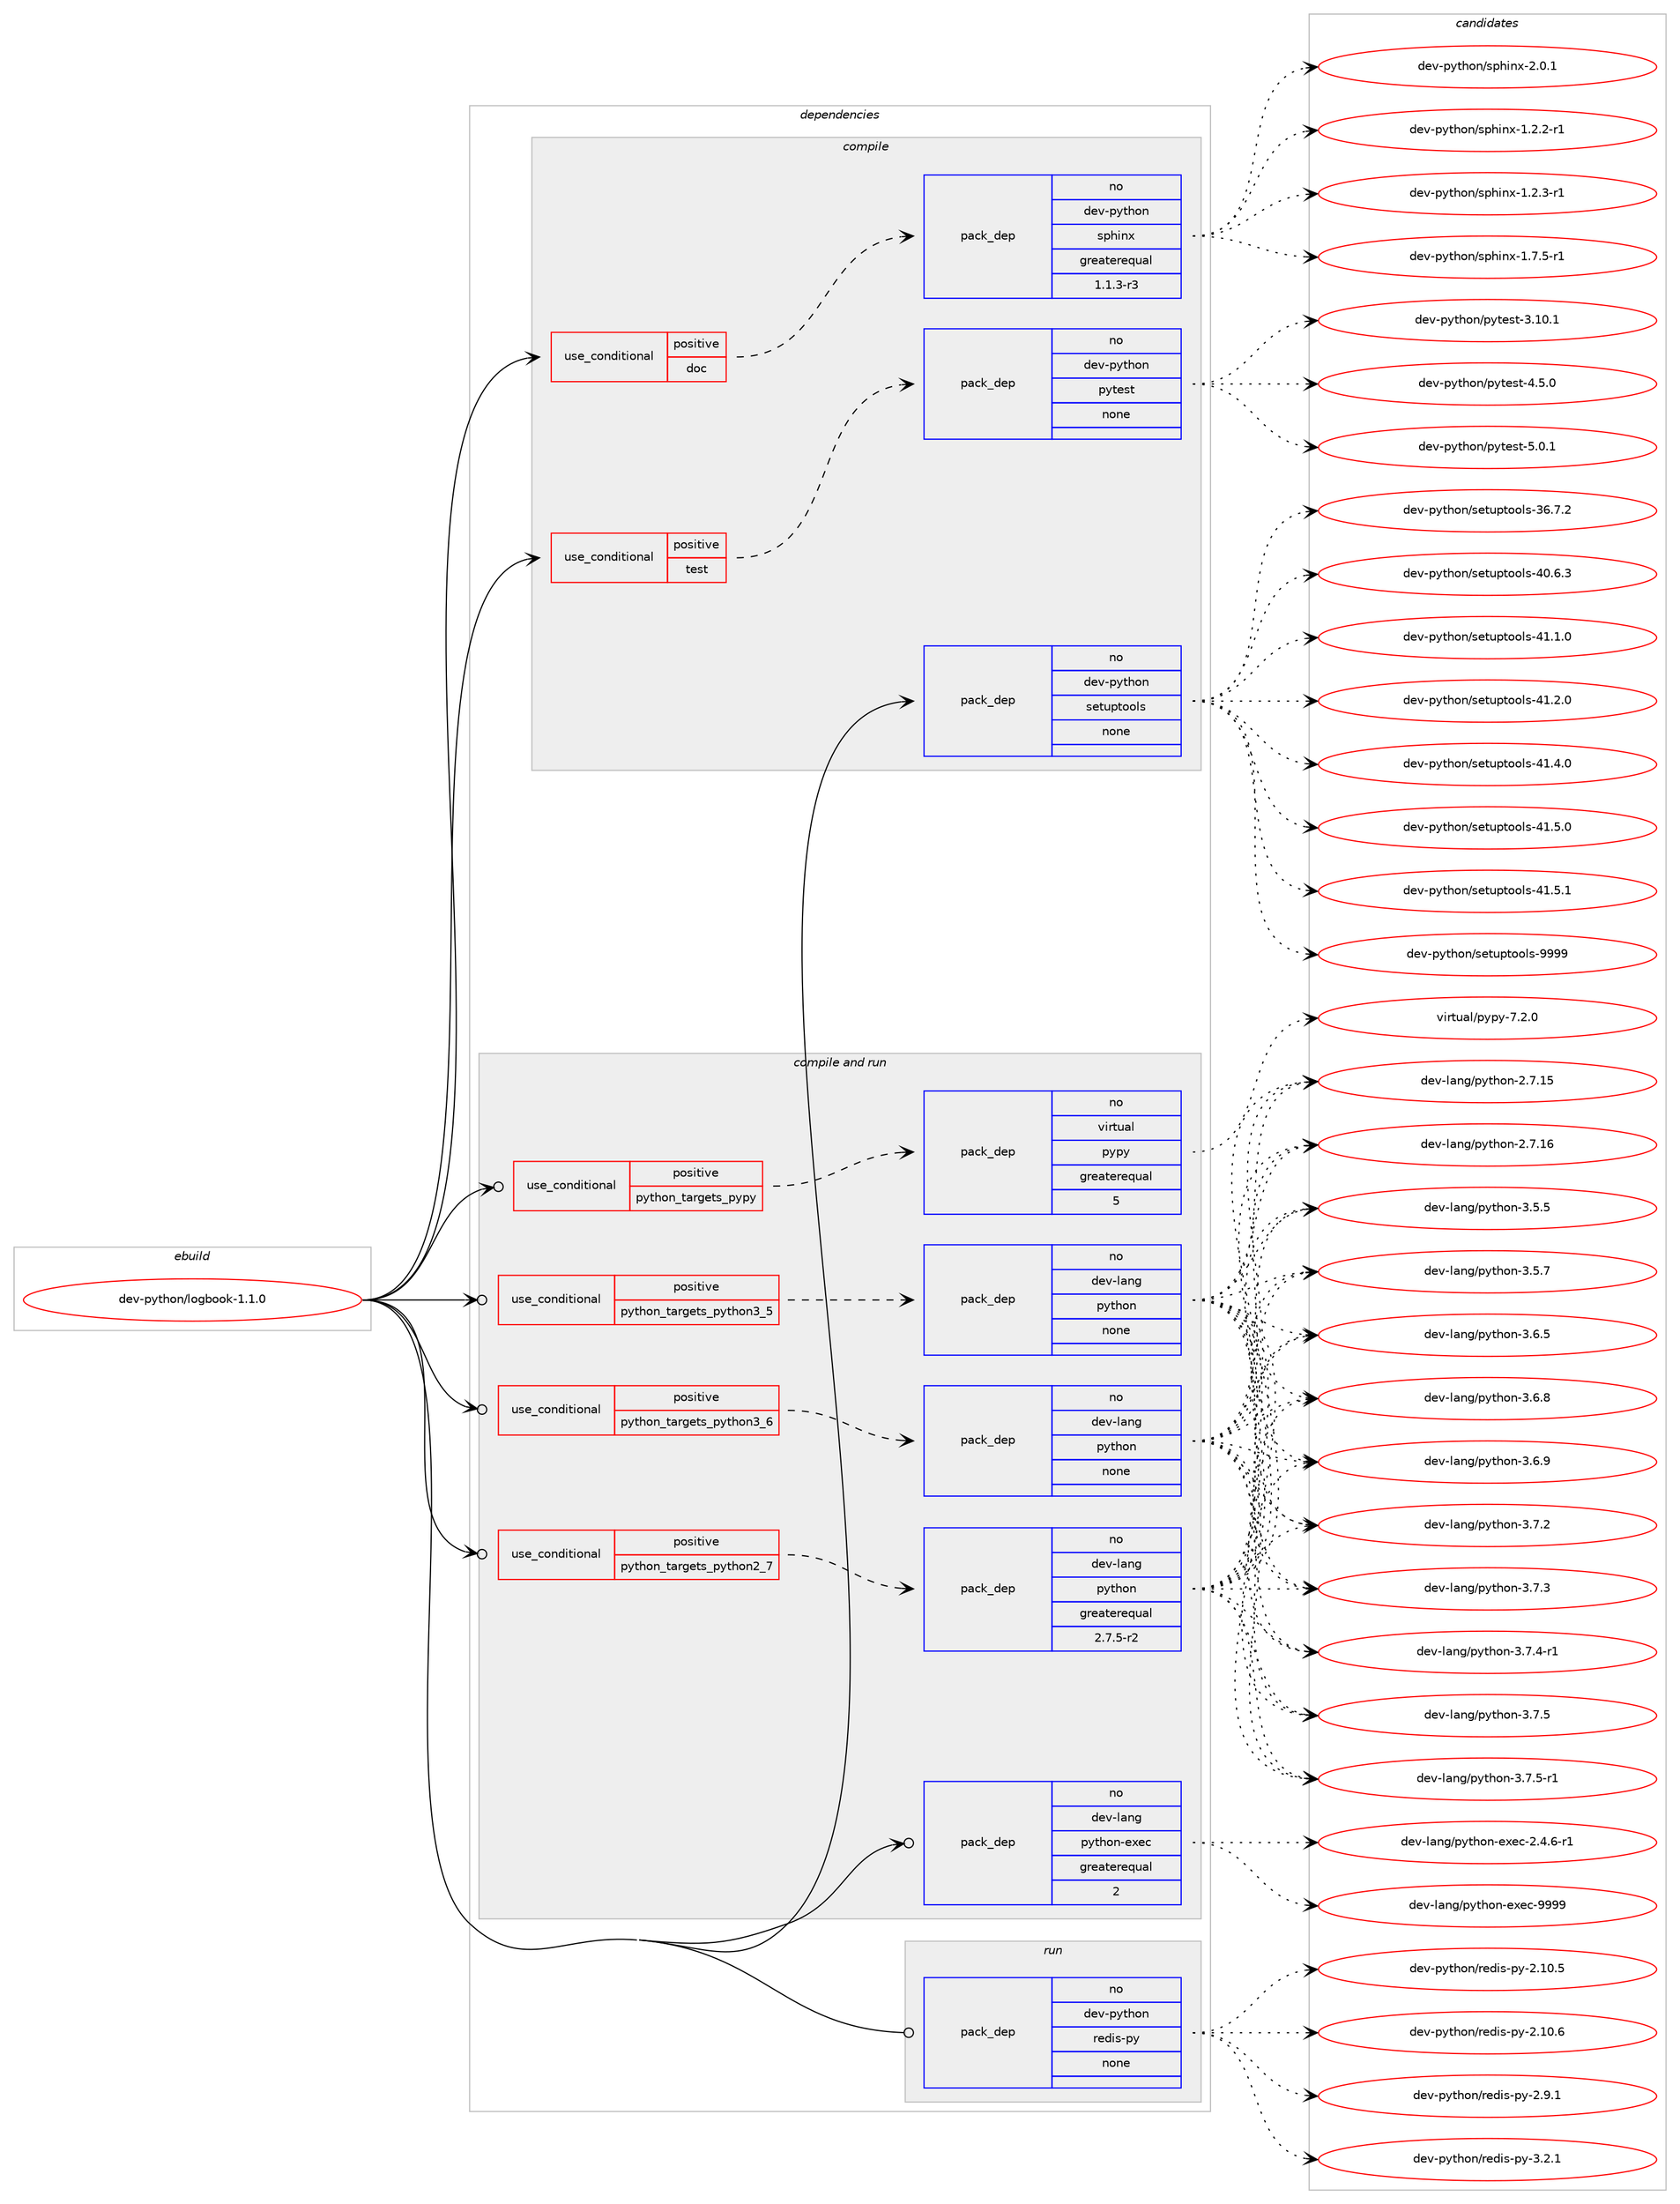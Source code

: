 digraph prolog {

# *************
# Graph options
# *************

newrank=true;
concentrate=true;
compound=true;
graph [rankdir=LR,fontname=Helvetica,fontsize=10,ranksep=1.5];#, ranksep=2.5, nodesep=0.2];
edge  [arrowhead=vee];
node  [fontname=Helvetica,fontsize=10];

# **********
# The ebuild
# **********

subgraph cluster_leftcol {
color=gray;
rank=same;
label=<<i>ebuild</i>>;
id [label="dev-python/logbook-1.1.0", color=red, width=4, href="../dev-python/logbook-1.1.0.svg"];
}

# ****************
# The dependencies
# ****************

subgraph cluster_midcol {
color=gray;
label=<<i>dependencies</i>>;
subgraph cluster_compile {
fillcolor="#eeeeee";
style=filled;
label=<<i>compile</i>>;
subgraph cond142134 {
dependency613444 [label=<<TABLE BORDER="0" CELLBORDER="1" CELLSPACING="0" CELLPADDING="4"><TR><TD ROWSPAN="3" CELLPADDING="10">use_conditional</TD></TR><TR><TD>positive</TD></TR><TR><TD>doc</TD></TR></TABLE>>, shape=none, color=red];
subgraph pack459506 {
dependency613445 [label=<<TABLE BORDER="0" CELLBORDER="1" CELLSPACING="0" CELLPADDING="4" WIDTH="220"><TR><TD ROWSPAN="6" CELLPADDING="30">pack_dep</TD></TR><TR><TD WIDTH="110">no</TD></TR><TR><TD>dev-python</TD></TR><TR><TD>sphinx</TD></TR><TR><TD>greaterequal</TD></TR><TR><TD>1.1.3-r3</TD></TR></TABLE>>, shape=none, color=blue];
}
dependency613444:e -> dependency613445:w [weight=20,style="dashed",arrowhead="vee"];
}
id:e -> dependency613444:w [weight=20,style="solid",arrowhead="vee"];
subgraph cond142135 {
dependency613446 [label=<<TABLE BORDER="0" CELLBORDER="1" CELLSPACING="0" CELLPADDING="4"><TR><TD ROWSPAN="3" CELLPADDING="10">use_conditional</TD></TR><TR><TD>positive</TD></TR><TR><TD>test</TD></TR></TABLE>>, shape=none, color=red];
subgraph pack459507 {
dependency613447 [label=<<TABLE BORDER="0" CELLBORDER="1" CELLSPACING="0" CELLPADDING="4" WIDTH="220"><TR><TD ROWSPAN="6" CELLPADDING="30">pack_dep</TD></TR><TR><TD WIDTH="110">no</TD></TR><TR><TD>dev-python</TD></TR><TR><TD>pytest</TD></TR><TR><TD>none</TD></TR><TR><TD></TD></TR></TABLE>>, shape=none, color=blue];
}
dependency613446:e -> dependency613447:w [weight=20,style="dashed",arrowhead="vee"];
}
id:e -> dependency613446:w [weight=20,style="solid",arrowhead="vee"];
subgraph pack459508 {
dependency613448 [label=<<TABLE BORDER="0" CELLBORDER="1" CELLSPACING="0" CELLPADDING="4" WIDTH="220"><TR><TD ROWSPAN="6" CELLPADDING="30">pack_dep</TD></TR><TR><TD WIDTH="110">no</TD></TR><TR><TD>dev-python</TD></TR><TR><TD>setuptools</TD></TR><TR><TD>none</TD></TR><TR><TD></TD></TR></TABLE>>, shape=none, color=blue];
}
id:e -> dependency613448:w [weight=20,style="solid",arrowhead="vee"];
}
subgraph cluster_compileandrun {
fillcolor="#eeeeee";
style=filled;
label=<<i>compile and run</i>>;
subgraph cond142136 {
dependency613449 [label=<<TABLE BORDER="0" CELLBORDER="1" CELLSPACING="0" CELLPADDING="4"><TR><TD ROWSPAN="3" CELLPADDING="10">use_conditional</TD></TR><TR><TD>positive</TD></TR><TR><TD>python_targets_pypy</TD></TR></TABLE>>, shape=none, color=red];
subgraph pack459509 {
dependency613450 [label=<<TABLE BORDER="0" CELLBORDER="1" CELLSPACING="0" CELLPADDING="4" WIDTH="220"><TR><TD ROWSPAN="6" CELLPADDING="30">pack_dep</TD></TR><TR><TD WIDTH="110">no</TD></TR><TR><TD>virtual</TD></TR><TR><TD>pypy</TD></TR><TR><TD>greaterequal</TD></TR><TR><TD>5</TD></TR></TABLE>>, shape=none, color=blue];
}
dependency613449:e -> dependency613450:w [weight=20,style="dashed",arrowhead="vee"];
}
id:e -> dependency613449:w [weight=20,style="solid",arrowhead="odotvee"];
subgraph cond142137 {
dependency613451 [label=<<TABLE BORDER="0" CELLBORDER="1" CELLSPACING="0" CELLPADDING="4"><TR><TD ROWSPAN="3" CELLPADDING="10">use_conditional</TD></TR><TR><TD>positive</TD></TR><TR><TD>python_targets_python2_7</TD></TR></TABLE>>, shape=none, color=red];
subgraph pack459510 {
dependency613452 [label=<<TABLE BORDER="0" CELLBORDER="1" CELLSPACING="0" CELLPADDING="4" WIDTH="220"><TR><TD ROWSPAN="6" CELLPADDING="30">pack_dep</TD></TR><TR><TD WIDTH="110">no</TD></TR><TR><TD>dev-lang</TD></TR><TR><TD>python</TD></TR><TR><TD>greaterequal</TD></TR><TR><TD>2.7.5-r2</TD></TR></TABLE>>, shape=none, color=blue];
}
dependency613451:e -> dependency613452:w [weight=20,style="dashed",arrowhead="vee"];
}
id:e -> dependency613451:w [weight=20,style="solid",arrowhead="odotvee"];
subgraph cond142138 {
dependency613453 [label=<<TABLE BORDER="0" CELLBORDER="1" CELLSPACING="0" CELLPADDING="4"><TR><TD ROWSPAN="3" CELLPADDING="10">use_conditional</TD></TR><TR><TD>positive</TD></TR><TR><TD>python_targets_python3_5</TD></TR></TABLE>>, shape=none, color=red];
subgraph pack459511 {
dependency613454 [label=<<TABLE BORDER="0" CELLBORDER="1" CELLSPACING="0" CELLPADDING="4" WIDTH="220"><TR><TD ROWSPAN="6" CELLPADDING="30">pack_dep</TD></TR><TR><TD WIDTH="110">no</TD></TR><TR><TD>dev-lang</TD></TR><TR><TD>python</TD></TR><TR><TD>none</TD></TR><TR><TD></TD></TR></TABLE>>, shape=none, color=blue];
}
dependency613453:e -> dependency613454:w [weight=20,style="dashed",arrowhead="vee"];
}
id:e -> dependency613453:w [weight=20,style="solid",arrowhead="odotvee"];
subgraph cond142139 {
dependency613455 [label=<<TABLE BORDER="0" CELLBORDER="1" CELLSPACING="0" CELLPADDING="4"><TR><TD ROWSPAN="3" CELLPADDING="10">use_conditional</TD></TR><TR><TD>positive</TD></TR><TR><TD>python_targets_python3_6</TD></TR></TABLE>>, shape=none, color=red];
subgraph pack459512 {
dependency613456 [label=<<TABLE BORDER="0" CELLBORDER="1" CELLSPACING="0" CELLPADDING="4" WIDTH="220"><TR><TD ROWSPAN="6" CELLPADDING="30">pack_dep</TD></TR><TR><TD WIDTH="110">no</TD></TR><TR><TD>dev-lang</TD></TR><TR><TD>python</TD></TR><TR><TD>none</TD></TR><TR><TD></TD></TR></TABLE>>, shape=none, color=blue];
}
dependency613455:e -> dependency613456:w [weight=20,style="dashed",arrowhead="vee"];
}
id:e -> dependency613455:w [weight=20,style="solid",arrowhead="odotvee"];
subgraph pack459513 {
dependency613457 [label=<<TABLE BORDER="0" CELLBORDER="1" CELLSPACING="0" CELLPADDING="4" WIDTH="220"><TR><TD ROWSPAN="6" CELLPADDING="30">pack_dep</TD></TR><TR><TD WIDTH="110">no</TD></TR><TR><TD>dev-lang</TD></TR><TR><TD>python-exec</TD></TR><TR><TD>greaterequal</TD></TR><TR><TD>2</TD></TR></TABLE>>, shape=none, color=blue];
}
id:e -> dependency613457:w [weight=20,style="solid",arrowhead="odotvee"];
}
subgraph cluster_run {
fillcolor="#eeeeee";
style=filled;
label=<<i>run</i>>;
subgraph pack459514 {
dependency613458 [label=<<TABLE BORDER="0" CELLBORDER="1" CELLSPACING="0" CELLPADDING="4" WIDTH="220"><TR><TD ROWSPAN="6" CELLPADDING="30">pack_dep</TD></TR><TR><TD WIDTH="110">no</TD></TR><TR><TD>dev-python</TD></TR><TR><TD>redis-py</TD></TR><TR><TD>none</TD></TR><TR><TD></TD></TR></TABLE>>, shape=none, color=blue];
}
id:e -> dependency613458:w [weight=20,style="solid",arrowhead="odot"];
}
}

# **************
# The candidates
# **************

subgraph cluster_choices {
rank=same;
color=gray;
label=<<i>candidates</i>>;

subgraph choice459506 {
color=black;
nodesep=1;
choice10010111845112121116104111110471151121041051101204549465046504511449 [label="dev-python/sphinx-1.2.2-r1", color=red, width=4,href="../dev-python/sphinx-1.2.2-r1.svg"];
choice10010111845112121116104111110471151121041051101204549465046514511449 [label="dev-python/sphinx-1.2.3-r1", color=red, width=4,href="../dev-python/sphinx-1.2.3-r1.svg"];
choice10010111845112121116104111110471151121041051101204549465546534511449 [label="dev-python/sphinx-1.7.5-r1", color=red, width=4,href="../dev-python/sphinx-1.7.5-r1.svg"];
choice1001011184511212111610411111047115112104105110120455046484649 [label="dev-python/sphinx-2.0.1", color=red, width=4,href="../dev-python/sphinx-2.0.1.svg"];
dependency613445:e -> choice10010111845112121116104111110471151121041051101204549465046504511449:w [style=dotted,weight="100"];
dependency613445:e -> choice10010111845112121116104111110471151121041051101204549465046514511449:w [style=dotted,weight="100"];
dependency613445:e -> choice10010111845112121116104111110471151121041051101204549465546534511449:w [style=dotted,weight="100"];
dependency613445:e -> choice1001011184511212111610411111047115112104105110120455046484649:w [style=dotted,weight="100"];
}
subgraph choice459507 {
color=black;
nodesep=1;
choice100101118451121211161041111104711212111610111511645514649484649 [label="dev-python/pytest-3.10.1", color=red, width=4,href="../dev-python/pytest-3.10.1.svg"];
choice1001011184511212111610411111047112121116101115116455246534648 [label="dev-python/pytest-4.5.0", color=red, width=4,href="../dev-python/pytest-4.5.0.svg"];
choice1001011184511212111610411111047112121116101115116455346484649 [label="dev-python/pytest-5.0.1", color=red, width=4,href="../dev-python/pytest-5.0.1.svg"];
dependency613447:e -> choice100101118451121211161041111104711212111610111511645514649484649:w [style=dotted,weight="100"];
dependency613447:e -> choice1001011184511212111610411111047112121116101115116455246534648:w [style=dotted,weight="100"];
dependency613447:e -> choice1001011184511212111610411111047112121116101115116455346484649:w [style=dotted,weight="100"];
}
subgraph choice459508 {
color=black;
nodesep=1;
choice100101118451121211161041111104711510111611711211611111110811545515446554650 [label="dev-python/setuptools-36.7.2", color=red, width=4,href="../dev-python/setuptools-36.7.2.svg"];
choice100101118451121211161041111104711510111611711211611111110811545524846544651 [label="dev-python/setuptools-40.6.3", color=red, width=4,href="../dev-python/setuptools-40.6.3.svg"];
choice100101118451121211161041111104711510111611711211611111110811545524946494648 [label="dev-python/setuptools-41.1.0", color=red, width=4,href="../dev-python/setuptools-41.1.0.svg"];
choice100101118451121211161041111104711510111611711211611111110811545524946504648 [label="dev-python/setuptools-41.2.0", color=red, width=4,href="../dev-python/setuptools-41.2.0.svg"];
choice100101118451121211161041111104711510111611711211611111110811545524946524648 [label="dev-python/setuptools-41.4.0", color=red, width=4,href="../dev-python/setuptools-41.4.0.svg"];
choice100101118451121211161041111104711510111611711211611111110811545524946534648 [label="dev-python/setuptools-41.5.0", color=red, width=4,href="../dev-python/setuptools-41.5.0.svg"];
choice100101118451121211161041111104711510111611711211611111110811545524946534649 [label="dev-python/setuptools-41.5.1", color=red, width=4,href="../dev-python/setuptools-41.5.1.svg"];
choice10010111845112121116104111110471151011161171121161111111081154557575757 [label="dev-python/setuptools-9999", color=red, width=4,href="../dev-python/setuptools-9999.svg"];
dependency613448:e -> choice100101118451121211161041111104711510111611711211611111110811545515446554650:w [style=dotted,weight="100"];
dependency613448:e -> choice100101118451121211161041111104711510111611711211611111110811545524846544651:w [style=dotted,weight="100"];
dependency613448:e -> choice100101118451121211161041111104711510111611711211611111110811545524946494648:w [style=dotted,weight="100"];
dependency613448:e -> choice100101118451121211161041111104711510111611711211611111110811545524946504648:w [style=dotted,weight="100"];
dependency613448:e -> choice100101118451121211161041111104711510111611711211611111110811545524946524648:w [style=dotted,weight="100"];
dependency613448:e -> choice100101118451121211161041111104711510111611711211611111110811545524946534648:w [style=dotted,weight="100"];
dependency613448:e -> choice100101118451121211161041111104711510111611711211611111110811545524946534649:w [style=dotted,weight="100"];
dependency613448:e -> choice10010111845112121116104111110471151011161171121161111111081154557575757:w [style=dotted,weight="100"];
}
subgraph choice459509 {
color=black;
nodesep=1;
choice1181051141161179710847112121112121455546504648 [label="virtual/pypy-7.2.0", color=red, width=4,href="../virtual/pypy-7.2.0.svg"];
dependency613450:e -> choice1181051141161179710847112121112121455546504648:w [style=dotted,weight="100"];
}
subgraph choice459510 {
color=black;
nodesep=1;
choice10010111845108971101034711212111610411111045504655464953 [label="dev-lang/python-2.7.15", color=red, width=4,href="../dev-lang/python-2.7.15.svg"];
choice10010111845108971101034711212111610411111045504655464954 [label="dev-lang/python-2.7.16", color=red, width=4,href="../dev-lang/python-2.7.16.svg"];
choice100101118451089711010347112121116104111110455146534653 [label="dev-lang/python-3.5.5", color=red, width=4,href="../dev-lang/python-3.5.5.svg"];
choice100101118451089711010347112121116104111110455146534655 [label="dev-lang/python-3.5.7", color=red, width=4,href="../dev-lang/python-3.5.7.svg"];
choice100101118451089711010347112121116104111110455146544653 [label="dev-lang/python-3.6.5", color=red, width=4,href="../dev-lang/python-3.6.5.svg"];
choice100101118451089711010347112121116104111110455146544656 [label="dev-lang/python-3.6.8", color=red, width=4,href="../dev-lang/python-3.6.8.svg"];
choice100101118451089711010347112121116104111110455146544657 [label="dev-lang/python-3.6.9", color=red, width=4,href="../dev-lang/python-3.6.9.svg"];
choice100101118451089711010347112121116104111110455146554650 [label="dev-lang/python-3.7.2", color=red, width=4,href="../dev-lang/python-3.7.2.svg"];
choice100101118451089711010347112121116104111110455146554651 [label="dev-lang/python-3.7.3", color=red, width=4,href="../dev-lang/python-3.7.3.svg"];
choice1001011184510897110103471121211161041111104551465546524511449 [label="dev-lang/python-3.7.4-r1", color=red, width=4,href="../dev-lang/python-3.7.4-r1.svg"];
choice100101118451089711010347112121116104111110455146554653 [label="dev-lang/python-3.7.5", color=red, width=4,href="../dev-lang/python-3.7.5.svg"];
choice1001011184510897110103471121211161041111104551465546534511449 [label="dev-lang/python-3.7.5-r1", color=red, width=4,href="../dev-lang/python-3.7.5-r1.svg"];
dependency613452:e -> choice10010111845108971101034711212111610411111045504655464953:w [style=dotted,weight="100"];
dependency613452:e -> choice10010111845108971101034711212111610411111045504655464954:w [style=dotted,weight="100"];
dependency613452:e -> choice100101118451089711010347112121116104111110455146534653:w [style=dotted,weight="100"];
dependency613452:e -> choice100101118451089711010347112121116104111110455146534655:w [style=dotted,weight="100"];
dependency613452:e -> choice100101118451089711010347112121116104111110455146544653:w [style=dotted,weight="100"];
dependency613452:e -> choice100101118451089711010347112121116104111110455146544656:w [style=dotted,weight="100"];
dependency613452:e -> choice100101118451089711010347112121116104111110455146544657:w [style=dotted,weight="100"];
dependency613452:e -> choice100101118451089711010347112121116104111110455146554650:w [style=dotted,weight="100"];
dependency613452:e -> choice100101118451089711010347112121116104111110455146554651:w [style=dotted,weight="100"];
dependency613452:e -> choice1001011184510897110103471121211161041111104551465546524511449:w [style=dotted,weight="100"];
dependency613452:e -> choice100101118451089711010347112121116104111110455146554653:w [style=dotted,weight="100"];
dependency613452:e -> choice1001011184510897110103471121211161041111104551465546534511449:w [style=dotted,weight="100"];
}
subgraph choice459511 {
color=black;
nodesep=1;
choice10010111845108971101034711212111610411111045504655464953 [label="dev-lang/python-2.7.15", color=red, width=4,href="../dev-lang/python-2.7.15.svg"];
choice10010111845108971101034711212111610411111045504655464954 [label="dev-lang/python-2.7.16", color=red, width=4,href="../dev-lang/python-2.7.16.svg"];
choice100101118451089711010347112121116104111110455146534653 [label="dev-lang/python-3.5.5", color=red, width=4,href="../dev-lang/python-3.5.5.svg"];
choice100101118451089711010347112121116104111110455146534655 [label="dev-lang/python-3.5.7", color=red, width=4,href="../dev-lang/python-3.5.7.svg"];
choice100101118451089711010347112121116104111110455146544653 [label="dev-lang/python-3.6.5", color=red, width=4,href="../dev-lang/python-3.6.5.svg"];
choice100101118451089711010347112121116104111110455146544656 [label="dev-lang/python-3.6.8", color=red, width=4,href="../dev-lang/python-3.6.8.svg"];
choice100101118451089711010347112121116104111110455146544657 [label="dev-lang/python-3.6.9", color=red, width=4,href="../dev-lang/python-3.6.9.svg"];
choice100101118451089711010347112121116104111110455146554650 [label="dev-lang/python-3.7.2", color=red, width=4,href="../dev-lang/python-3.7.2.svg"];
choice100101118451089711010347112121116104111110455146554651 [label="dev-lang/python-3.7.3", color=red, width=4,href="../dev-lang/python-3.7.3.svg"];
choice1001011184510897110103471121211161041111104551465546524511449 [label="dev-lang/python-3.7.4-r1", color=red, width=4,href="../dev-lang/python-3.7.4-r1.svg"];
choice100101118451089711010347112121116104111110455146554653 [label="dev-lang/python-3.7.5", color=red, width=4,href="../dev-lang/python-3.7.5.svg"];
choice1001011184510897110103471121211161041111104551465546534511449 [label="dev-lang/python-3.7.5-r1", color=red, width=4,href="../dev-lang/python-3.7.5-r1.svg"];
dependency613454:e -> choice10010111845108971101034711212111610411111045504655464953:w [style=dotted,weight="100"];
dependency613454:e -> choice10010111845108971101034711212111610411111045504655464954:w [style=dotted,weight="100"];
dependency613454:e -> choice100101118451089711010347112121116104111110455146534653:w [style=dotted,weight="100"];
dependency613454:e -> choice100101118451089711010347112121116104111110455146534655:w [style=dotted,weight="100"];
dependency613454:e -> choice100101118451089711010347112121116104111110455146544653:w [style=dotted,weight="100"];
dependency613454:e -> choice100101118451089711010347112121116104111110455146544656:w [style=dotted,weight="100"];
dependency613454:e -> choice100101118451089711010347112121116104111110455146544657:w [style=dotted,weight="100"];
dependency613454:e -> choice100101118451089711010347112121116104111110455146554650:w [style=dotted,weight="100"];
dependency613454:e -> choice100101118451089711010347112121116104111110455146554651:w [style=dotted,weight="100"];
dependency613454:e -> choice1001011184510897110103471121211161041111104551465546524511449:w [style=dotted,weight="100"];
dependency613454:e -> choice100101118451089711010347112121116104111110455146554653:w [style=dotted,weight="100"];
dependency613454:e -> choice1001011184510897110103471121211161041111104551465546534511449:w [style=dotted,weight="100"];
}
subgraph choice459512 {
color=black;
nodesep=1;
choice10010111845108971101034711212111610411111045504655464953 [label="dev-lang/python-2.7.15", color=red, width=4,href="../dev-lang/python-2.7.15.svg"];
choice10010111845108971101034711212111610411111045504655464954 [label="dev-lang/python-2.7.16", color=red, width=4,href="../dev-lang/python-2.7.16.svg"];
choice100101118451089711010347112121116104111110455146534653 [label="dev-lang/python-3.5.5", color=red, width=4,href="../dev-lang/python-3.5.5.svg"];
choice100101118451089711010347112121116104111110455146534655 [label="dev-lang/python-3.5.7", color=red, width=4,href="../dev-lang/python-3.5.7.svg"];
choice100101118451089711010347112121116104111110455146544653 [label="dev-lang/python-3.6.5", color=red, width=4,href="../dev-lang/python-3.6.5.svg"];
choice100101118451089711010347112121116104111110455146544656 [label="dev-lang/python-3.6.8", color=red, width=4,href="../dev-lang/python-3.6.8.svg"];
choice100101118451089711010347112121116104111110455146544657 [label="dev-lang/python-3.6.9", color=red, width=4,href="../dev-lang/python-3.6.9.svg"];
choice100101118451089711010347112121116104111110455146554650 [label="dev-lang/python-3.7.2", color=red, width=4,href="../dev-lang/python-3.7.2.svg"];
choice100101118451089711010347112121116104111110455146554651 [label="dev-lang/python-3.7.3", color=red, width=4,href="../dev-lang/python-3.7.3.svg"];
choice1001011184510897110103471121211161041111104551465546524511449 [label="dev-lang/python-3.7.4-r1", color=red, width=4,href="../dev-lang/python-3.7.4-r1.svg"];
choice100101118451089711010347112121116104111110455146554653 [label="dev-lang/python-3.7.5", color=red, width=4,href="../dev-lang/python-3.7.5.svg"];
choice1001011184510897110103471121211161041111104551465546534511449 [label="dev-lang/python-3.7.5-r1", color=red, width=4,href="../dev-lang/python-3.7.5-r1.svg"];
dependency613456:e -> choice10010111845108971101034711212111610411111045504655464953:w [style=dotted,weight="100"];
dependency613456:e -> choice10010111845108971101034711212111610411111045504655464954:w [style=dotted,weight="100"];
dependency613456:e -> choice100101118451089711010347112121116104111110455146534653:w [style=dotted,weight="100"];
dependency613456:e -> choice100101118451089711010347112121116104111110455146534655:w [style=dotted,weight="100"];
dependency613456:e -> choice100101118451089711010347112121116104111110455146544653:w [style=dotted,weight="100"];
dependency613456:e -> choice100101118451089711010347112121116104111110455146544656:w [style=dotted,weight="100"];
dependency613456:e -> choice100101118451089711010347112121116104111110455146544657:w [style=dotted,weight="100"];
dependency613456:e -> choice100101118451089711010347112121116104111110455146554650:w [style=dotted,weight="100"];
dependency613456:e -> choice100101118451089711010347112121116104111110455146554651:w [style=dotted,weight="100"];
dependency613456:e -> choice1001011184510897110103471121211161041111104551465546524511449:w [style=dotted,weight="100"];
dependency613456:e -> choice100101118451089711010347112121116104111110455146554653:w [style=dotted,weight="100"];
dependency613456:e -> choice1001011184510897110103471121211161041111104551465546534511449:w [style=dotted,weight="100"];
}
subgraph choice459513 {
color=black;
nodesep=1;
choice10010111845108971101034711212111610411111045101120101994550465246544511449 [label="dev-lang/python-exec-2.4.6-r1", color=red, width=4,href="../dev-lang/python-exec-2.4.6-r1.svg"];
choice10010111845108971101034711212111610411111045101120101994557575757 [label="dev-lang/python-exec-9999", color=red, width=4,href="../dev-lang/python-exec-9999.svg"];
dependency613457:e -> choice10010111845108971101034711212111610411111045101120101994550465246544511449:w [style=dotted,weight="100"];
dependency613457:e -> choice10010111845108971101034711212111610411111045101120101994557575757:w [style=dotted,weight="100"];
}
subgraph choice459514 {
color=black;
nodesep=1;
choice10010111845112121116104111110471141011001051154511212145504649484653 [label="dev-python/redis-py-2.10.5", color=red, width=4,href="../dev-python/redis-py-2.10.5.svg"];
choice10010111845112121116104111110471141011001051154511212145504649484654 [label="dev-python/redis-py-2.10.6", color=red, width=4,href="../dev-python/redis-py-2.10.6.svg"];
choice100101118451121211161041111104711410110010511545112121455046574649 [label="dev-python/redis-py-2.9.1", color=red, width=4,href="../dev-python/redis-py-2.9.1.svg"];
choice100101118451121211161041111104711410110010511545112121455146504649 [label="dev-python/redis-py-3.2.1", color=red, width=4,href="../dev-python/redis-py-3.2.1.svg"];
dependency613458:e -> choice10010111845112121116104111110471141011001051154511212145504649484653:w [style=dotted,weight="100"];
dependency613458:e -> choice10010111845112121116104111110471141011001051154511212145504649484654:w [style=dotted,weight="100"];
dependency613458:e -> choice100101118451121211161041111104711410110010511545112121455046574649:w [style=dotted,weight="100"];
dependency613458:e -> choice100101118451121211161041111104711410110010511545112121455146504649:w [style=dotted,weight="100"];
}
}

}
